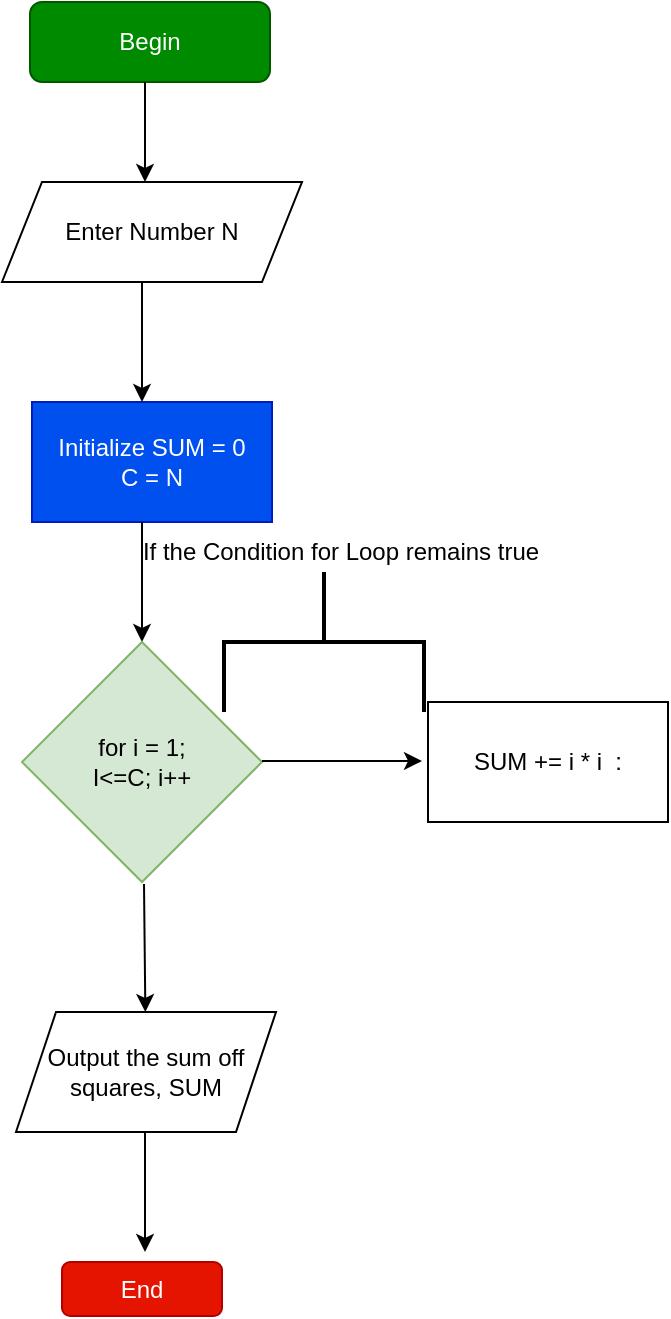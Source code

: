 <mxfile version="20.8.13" type="github"><diagram id="C5RBs43oDa-KdzZeNtuy" name="Page-1"><mxGraphModel dx="1039" dy="440" grid="1" gridSize="10" guides="1" tooltips="1" connect="1" arrows="1" fold="1" page="1" pageScale="1" pageWidth="827" pageHeight="1169" math="0" shadow="0"><root><mxCell id="WIyWlLk6GJQsqaUBKTNV-0"/><mxCell id="WIyWlLk6GJQsqaUBKTNV-1" parent="WIyWlLk6GJQsqaUBKTNV-0"/><mxCell id="WIyWlLk6GJQsqaUBKTNV-3" value="Begin" style="rounded=1;whiteSpace=wrap;html=1;fontSize=12;glass=0;strokeWidth=1;shadow=0;fillColor=#008a00;fontColor=#ffffff;strokeColor=#005700;" parent="WIyWlLk6GJQsqaUBKTNV-1" vertex="1"><mxGeometry x="154" y="80" width="120" height="40" as="geometry"/></mxCell><mxCell id="pv0FcMhccSas01mbcOBb-0" value="Enter Number N" style="shape=parallelogram;perimeter=parallelogramPerimeter;whiteSpace=wrap;html=1;fixedSize=1;" parent="WIyWlLk6GJQsqaUBKTNV-1" vertex="1"><mxGeometry x="140" y="170" width="150" height="50" as="geometry"/></mxCell><mxCell id="pv0FcMhccSas01mbcOBb-2" value="" style="endArrow=classic;html=1;rounded=0;" parent="WIyWlLk6GJQsqaUBKTNV-1" edge="1"><mxGeometry width="50" height="50" relative="1" as="geometry"><mxPoint x="211.5" y="120" as="sourcePoint"/><mxPoint x="211.5" y="170" as="targetPoint"/></mxGeometry></mxCell><mxCell id="pv0FcMhccSas01mbcOBb-3" value="&lt;div&gt;Initialize SUM = 0&lt;/div&gt;&lt;div&gt;C = N&lt;br&gt;&lt;/div&gt;" style="rounded=0;whiteSpace=wrap;html=1;fillColor=#0050ef;fontColor=#ffffff;strokeColor=#001DBC;" parent="WIyWlLk6GJQsqaUBKTNV-1" vertex="1"><mxGeometry x="155" y="280" width="120" height="60" as="geometry"/></mxCell><mxCell id="pv0FcMhccSas01mbcOBb-4" value="" style="endArrow=classic;html=1;rounded=0;" parent="WIyWlLk6GJQsqaUBKTNV-1" edge="1"><mxGeometry width="50" height="50" relative="1" as="geometry"><mxPoint x="210" y="220" as="sourcePoint"/><mxPoint x="210" y="280" as="targetPoint"/></mxGeometry></mxCell><mxCell id="pv0FcMhccSas01mbcOBb-6" value="" style="endArrow=classic;html=1;rounded=0;" parent="WIyWlLk6GJQsqaUBKTNV-1" edge="1"><mxGeometry width="50" height="50" relative="1" as="geometry"><mxPoint x="210" y="340" as="sourcePoint"/><mxPoint x="210" y="400" as="targetPoint"/></mxGeometry></mxCell><mxCell id="pv0FcMhccSas01mbcOBb-7" value="&lt;div&gt;for i = 1;&lt;/div&gt;&lt;div&gt;I&amp;lt;=C; i++&lt;br&gt;&lt;/div&gt;" style="rhombus;whiteSpace=wrap;html=1;fillColor=#d5e8d4;strokeColor=#82b366;" parent="WIyWlLk6GJQsqaUBKTNV-1" vertex="1"><mxGeometry x="150" y="400" width="120" height="120" as="geometry"/></mxCell><mxCell id="pv0FcMhccSas01mbcOBb-9" value="" style="endArrow=classic;html=1;rounded=0;" parent="WIyWlLk6GJQsqaUBKTNV-1" edge="1"><mxGeometry width="50" height="50" relative="1" as="geometry"><mxPoint x="270" y="459.5" as="sourcePoint"/><mxPoint x="350" y="459.5" as="targetPoint"/></mxGeometry></mxCell><mxCell id="pv0FcMhccSas01mbcOBb-10" value="SUM += i * i&amp;nbsp; :" style="rounded=0;whiteSpace=wrap;html=1;" parent="WIyWlLk6GJQsqaUBKTNV-1" vertex="1"><mxGeometry x="353" y="430" width="120" height="60" as="geometry"/></mxCell><mxCell id="pv0FcMhccSas01mbcOBb-12" value="" style="strokeWidth=2;html=1;shape=mxgraph.flowchart.annotation_2;align=left;labelPosition=right;pointerEvents=1;rotation=90;" parent="WIyWlLk6GJQsqaUBKTNV-1" vertex="1"><mxGeometry x="266" y="350" width="70" height="100" as="geometry"/></mxCell><mxCell id="pv0FcMhccSas01mbcOBb-13" value="If the Condition for Loop remains true" style="text;html=1;align=center;verticalAlign=middle;resizable=0;points=[];autosize=1;strokeColor=none;fillColor=none;" parent="WIyWlLk6GJQsqaUBKTNV-1" vertex="1"><mxGeometry x="204" y="340" width="210" height="30" as="geometry"/></mxCell><mxCell id="pv0FcMhccSas01mbcOBb-14" value="" style="endArrow=classic;html=1;rounded=0;" parent="WIyWlLk6GJQsqaUBKTNV-1" target="pv0FcMhccSas01mbcOBb-15" edge="1"><mxGeometry width="50" height="50" relative="1" as="geometry"><mxPoint x="211" y="521" as="sourcePoint"/><mxPoint x="211" y="571" as="targetPoint"/></mxGeometry></mxCell><mxCell id="pv0FcMhccSas01mbcOBb-15" value="Output the sum off squares, SUM" style="shape=parallelogram;perimeter=parallelogramPerimeter;whiteSpace=wrap;html=1;fixedSize=1;" parent="WIyWlLk6GJQsqaUBKTNV-1" vertex="1"><mxGeometry x="147" y="585" width="130" height="60" as="geometry"/></mxCell><mxCell id="pv0FcMhccSas01mbcOBb-16" value="" style="endArrow=classic;html=1;rounded=0;" parent="WIyWlLk6GJQsqaUBKTNV-1" edge="1"><mxGeometry width="50" height="50" relative="1" as="geometry"><mxPoint x="211.5" y="645" as="sourcePoint"/><mxPoint x="211.5" y="705" as="targetPoint"/></mxGeometry></mxCell><mxCell id="pv0FcMhccSas01mbcOBb-17" value="End" style="rounded=1;whiteSpace=wrap;html=1;fillColor=#e51400;fontColor=#ffffff;strokeColor=#B20000;" parent="WIyWlLk6GJQsqaUBKTNV-1" vertex="1"><mxGeometry x="170" y="710" width="80" height="27" as="geometry"/></mxCell></root></mxGraphModel></diagram></mxfile>
